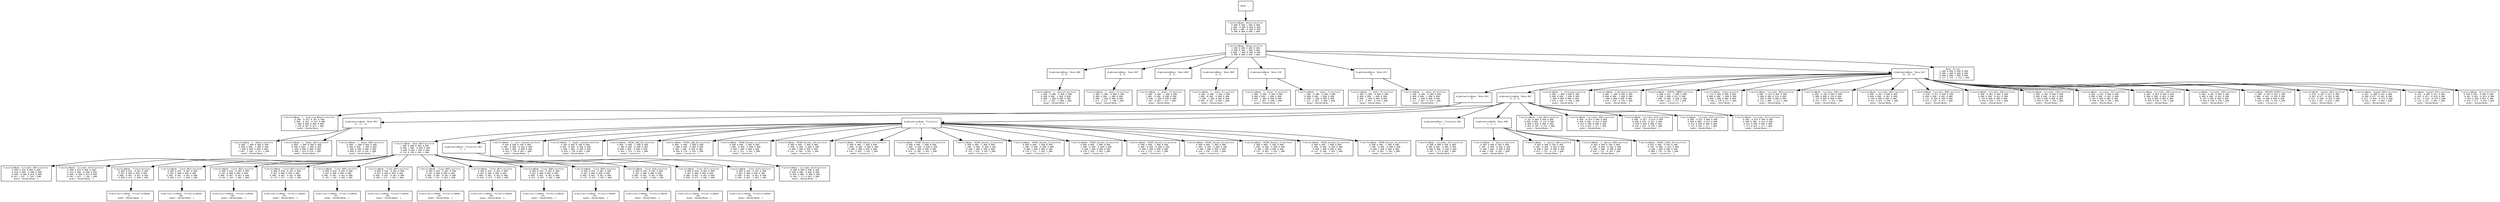 digraph modelgraph {
	node [shape=Box fontname="Consolas" fontsize="7"];
	"_173f18300bde038bd05d022ca2dfca4d" [label="Node '_'"];
	"Bonetransform_b0ff56d3011db6c5e5951e278c92bbce" [label="TransformNode 'Bonetransform'\n  0.000 0.000 1.000 0.000  \n  1.000 -0.000 0.000 0.000  \n  0.000 1.000 -0.000 0.000  \n  0.000 0.000 0.000 1.000  "];
	"Bonetransform_9e6fe457768a4eb195226ea1372d7384" [label="TransformNode 'Bonetransform'\n  1.000 0.000 0.000 0.000  \n  0.000 0.000 1.000 0.000  \n  0.000 -1.000 0.000 0.000  \n  0.000 0.000 0.000 1.000  "];
	"Bone.006_52a4b14cb0e60e35160f006a9a9a4b38" [label="ArgAnimatedBone 'Bone.006'\n9, 8, "];
	"1. wheel2transform_fd30e037f78b3f373ef454c8c99bd1df" [label="TransformNode '1. wheel2transform'\n  -1.000 -0.000 -0.000 0.000  \n  0.000 0.000 -1.000 0.000  \n  0.000 -1.000 0.000 0.000  \n  1.313 -2.483 -2.880 1.000  \nmodel::RenderNode: 1"];
	"Bone.007_053bc43219a339148046946e280576bc" [label="ArgAnimatedBone 'Bone.007'\n9, 8, "];
	"1. wheel 1transform_04f28f9e5e25515a4595c6db6fc90823" [label="TransformNode '1. wheel 1transform'\n  -1.000 -0.000 -0.000 0.000  \n  0.000 0.000 -1.000 0.000  \n  0.000 -1.000 0.000 0.000  \n  1.313 -2.511 -1.208 1.000  \nmodel::RenderNode: 1"];
	"Bone.008_6eb17943ab06268e7fc711d9339a0e44" [label="ArgAnimatedBone 'Bone.008'\n9, 8, "];
	"1. wheel 5transform_930f89d60ecde4dfa4f23d34196dbd54" [label="TransformNode '1. wheel 5transform'\n  -0.000 -0.000 -1.000 0.000  \n  1.000 -0.000 -0.000 0.000  \n  -0.000 -1.000 0.000 0.000  \n  1.203 -0.883 1.313 1.000  \nmodel::RenderNode: 1"];
	"Bone.009_9ea985893682cdfe276e6a90d5f2d546" [label="ArgAnimatedBone 'Bone.009'\n9, 8, "];
	"1. wheel 6transform_d765ab4b74edbdca20a94f4fbf660ee5" [label="TransformNode '1. wheel 6transform'\n  -0.000 -0.000 -1.000 0.000  \n  1.000 -0.000 -0.000 0.000  \n  -0.000 -1.000 0.000 0.000  \n  0.005 -0.242 -0.004 1.000  \nmodel::RenderNode: 1"];
	"Bone.010_b02178c15ab4be3d47e1421b97061074" [label="ArgAnimatedBone 'Bone.010'\n8, "];
	"1. wheel 3transform_140758040098ff28376773c23e5f9d01" [label="TransformNode '1. wheel 3transform'\n  -1.000 -0.000 -0.000 0.000  \n  0.000 0.000 -1.000 0.000  \n  0.000 -1.000 0.000 0.000  \n  1.313 -2.483 -6.800 1.000  \nmodel::RenderNode: 1"];
	"1. wheel 7transform_8812b938b16f1c7c5e4283e06c9c4e2e" [label="TransformNode '1. wheel 7transform'\n  -1.000 -0.000 -0.000 0.000  \n  0.000 0.000 -1.000 0.000  \n  0.000 -1.000 0.000 0.000  \n  1.313 -2.483 -6.800 1.000  \nmodel::RenderNode: 1"];
	"Bone.011_6c7311044ff2adb6e8d47e638debd067" [label="ArgAnimatedBone 'Bone.011'\n8, "];
	"1. wheel 4transform_dcaa345714a72f4ebb8750f620ffa92e" [label="TransformNode '1. wheel 4transform'\n  -1.000 -0.000 -0.000 0.000  \n  0.000 0.000 -1.000 0.000  \n  0.000 -1.000 0.000 0.000  \n  1.313 -2.483 -8.528 1.000  \nmodel::RenderNode: 1"];
	"1. wheel 8transform_1ec33139ccbb7241dc0f4b71c1e4ef38" [label="TransformNode '1. wheel 8transform'\n  -1.000 -0.000 -0.000 0.000  \n  0.000 0.000 -1.000 0.000  \n  0.000 -1.000 0.000 0.000  \n  1.313 -2.483 -8.528 1.000  \nmodel::RenderNode: 1"];
	"Bone.012_b3966bbb205f9e09914418f9bd2e34e2" [label="ArgAnimatedBone 'Bone.012'\n21, 20, 22, "];
	"Bone.014_32cdfe23bd375dce3e2300978d8b6235" [label="ArgAnimationNode 'Bone.014'\n9, "];
	"1. Steering Wheeltransform_6d58fde4a6de98b29fbc654bb0358834" [label="TransformNode '1. Steering Wheeltransform'\n  0.000 -0.953 0.302 0.000  \n  0.000 -0.302 -0.953 0.000  \n  1.000 0.000 0.000 0.000  \n  2.294 0.307 0.055 1.000  \nmodel::RenderNode: 1"];
	"Bone.001_c56043034a5b3f4c66cab21a22bdc471" [label="ArgAnimationNode 'Bone.001'\n0, 0, 0, "];
	"Bone.002_fe6e7dd0f3ff3b4975729f700a0813c7" [label="ArgAnimationNode 'Bone.002'\n11, 11, 11, "];
	"1. Radartransform_d08e57a5637e6f5f15c0724753802310" [label="TransformNode '1. Radartransform'\n  0.000 -1.000 0.000 0.000  \n  0.000 0.000 -1.000 0.000  \n  1.000 0.000 0.000 0.000  \n  1.683 -1.609 -8.911 1.000  \nmodel::RenderNode: 1"];
	"1. Radar.001transform_cec3004e4b75c0de99caeca9be9c7d66" [label="TransformNode '1. Radar.001transform'\n  0.000 -1.000 0.000 0.000  \n  0.000 0.000 -1.000 0.000  \n  1.000 0.000 0.000 0.000  \n  0.000 1.424 0.470 1.000  \nmodel::RenderNode: 1"];
	"1. Radar.002transform_2602cb82e76a843282f45ff3d00862c9" [label="TransformNode '1. Radar.002transform'\n  0.000 -1.000 0.000 0.000  \n  0.000 0.000 -1.000 0.000  \n  1.000 0.000 0.000 0.000  \n  0.000 0.445 0.396 1.000  \nmodel::RenderNode: 1"];
	"Elevation_2127b334e9b1f1fea62921d95f71486f" [label="ArgAnimationNode 'Elevation'\n1, 1, 1, "];
	"Bone.005transform_c14c305d431a983318a25b34d0f79429" [label="TransformNode 'Bone.005transform'\n  1.000 0.000 0.000 0.000  \n  -0.000 1.000 -0.000 0.000  \n  -0.000 0.000 1.000 0.000  \n  0.318 0.590 0.049 1.000  "];
	"Cylinder.005transform_661f4535461344d3c5bc7fa759801708" [label="TransformNode 'Cylinder.005transform'\n  0.000 0.018 0.000 0.000  \n  -0.018 0.000 -0.000 0.000  \n  -0.000 -0.000 0.018 0.000  \n  0.203 1.647 -1.760 1.000  \nmodel::RenderNode: 1"];
	"Cylinder.015transform_857b7668d77ea4b6555522bd6571afcf" [label="TransformNode 'Cylinder.015transform'\n  0.000 0.019 0.000 0.000  \n  -0.019 0.000 -0.000 0.000  \n  -0.000 -0.000 0.019 0.000  \n  -0.091 1.652 -1.786 1.000  \nmodel::RenderNode: 1"];
	"flashtransform_ab44fa1e69a4005a03def4d800be4265" [label="TransformNode 'flashtransform'\n  -0.000 0.050 -0.001 0.000  \n  0.061 0.000 0.000 0.000  \n  0.000 -0.001 -0.061 0.000  \n  -0.809 0.422 -2.860 1.000  "];
	"VisibilityNode_69083d9d9bb390fc0420ffb62a3446fa" [label="ArgVisibilityNode 'VisibilityNode'\n23, \nmodel::RenderNode: 1"];
	"flash.001transform_d8f988597945762b18024db4db58a945" [label="TransformNode 'flash.001transform'\n  -0.000 0.050 -0.001 0.000  \n  0.061 0.000 0.000 0.000  \n  0.000 -0.001 -0.061 0.000  \n  -0.809 3.217 -2.860 1.000  "];
	"VisibilityNode_d0e0f234b417aa9970649cd8f930b854" [label="ArgVisibilityNode 'VisibilityNode'\n188, \nmodel::RenderNode: 1"];
	"flash.002transform_10b7e987ad9fa51caa21356456a2488e" [label="TransformNode 'flash.002transform'\n  -0.000 0.050 -0.001 0.000  \n  0.061 0.000 0.000 0.000  \n  0.000 -0.001 -0.061 0.000  \n  -0.452 1.344 -3.082 1.000  "];
	"VisibilityNode_32355c3c0a20b310d7229796f33874ae" [label="ArgVisibilityNode 'VisibilityNode'\n189, \nmodel::RenderNode: 1"];
	"flash.003transform_699f0567356ca62f68c71f76aab20553" [label="TransformNode 'flash.003transform'\n  -0.000 0.050 -0.001 0.000  \n  0.061 0.000 0.000 0.000  \n  0.000 -0.001 -0.061 0.000  \n  -0.179 1.557 -3.082 1.000  "];
	"VisibilityNode_cb57aa8c2e58fd87f7f7d70764d5f31e" [label="ArgVisibilityNode 'VisibilityNode'\n192, \nmodel::RenderNode: 1"];
	"flash.004transform_dd28b83fe6c57b3621e2d4a550f146e4" [label="TransformNode 'flash.004transform'\n  -0.000 0.050 -0.001 0.000  \n  0.061 0.000 0.000 0.000  \n  0.000 -0.001 -0.061 0.000  \n  -0.181 1.344 -3.082 1.000  "];
	"VisibilityNode_4c9e9dd50a5ee17ea2af3e415825c78c" [label="ArgVisibilityNode 'VisibilityNode'\n193, \nmodel::RenderNode: 1"];
	"flash.005transform_5364ce9ac35ccb5d2bdbbbff99a864e8" [label="TransformNode 'flash.005transform'\n  -0.000 0.050 -0.001 0.000  \n  0.061 0.000 0.000 0.000  \n  0.000 -0.001 -0.061 0.000  \n  0.098 1.557 -3.082 1.000  "];
	"VisibilityNode_43ecb6171913c340026165eb99e5d380" [label="ArgVisibilityNode 'VisibilityNode'\n196, \nmodel::RenderNode: 1"];
	"flash.006transform_679694120c71910102abfe05f6cf6a8e" [label="TransformNode 'flash.006transform'\n  -0.000 0.050 -0.001 0.000  \n  0.061 0.000 0.000 0.000  \n  0.000 -0.001 -0.061 0.000  \n  0.096 1.344 -3.082 1.000  "];
	"VisibilityNode_9e5bced290ad1dff3c871dd3cd58d03e" [label="ArgVisibilityNode 'VisibilityNode'\n197, \nmodel::RenderNode: 1"];
	"flash.007transform_123574e959686def43697578329e0fbf" [label="TransformNode 'flash.007transform'\n  -0.000 0.050 -0.001 0.000  \n  0.061 0.000 0.000 0.000  \n  0.000 -0.001 -0.061 0.000  \n  -0.449 -0.675 -3.082 1.000  "];
	"VisibilityNode_268ce29b3dd7b0f3ae322735b404e7dc" [label="ArgVisibilityNode 'VisibilityNode'\n190, \nmodel::RenderNode: 1"];
	"flash.008transform_410cf3edafff969bea2ea6c033b4c10c" [label="TransformNode 'flash.008transform'\n  -0.000 0.050 -0.001 0.000  \n  0.061 0.000 0.000 0.000  \n  0.000 -0.001 -0.061 0.000  \n  -0.452 -0.887 -3.082 1.000  "];
	"VisibilityNode_badf159781039db434468ae16454a741" [label="ArgVisibilityNode 'VisibilityNode'\n191, \nmodel::RenderNode: 1"];
	"flash.009transform_9395c5c2bf3b2e861bf8ada1d5b89ff8" [label="TransformNode 'flash.009transform'\n  -0.000 0.050 -0.001 0.000  \n  0.061 0.000 0.000 0.000  \n  0.000 -0.001 -0.061 0.000  \n  -0.179 -0.675 -3.082 1.000  "];
	"VisibilityNode_b9f41ff4879b25fa2155163d38516203" [label="ArgVisibilityNode 'VisibilityNode'\n194, \nmodel::RenderNode: 1"];
	"flash.010transform_691b349fe800aa8b070ef78508320aee" [label="TransformNode 'flash.010transform'\n  -0.000 0.050 -0.001 0.000  \n  0.061 0.000 0.000 0.000  \n  0.000 -0.001 -0.061 0.000  \n  -0.181 -0.887 -3.082 1.000  "];
	"VisibilityNode_f56385e719868d10871f92892b65cbf4" [label="ArgVisibilityNode 'VisibilityNode'\n195, \nmodel::RenderNode: 1"];
	"flash.011transform_a9a44680ed19e11faf4a8ed78930e9ed" [label="TransformNode 'flash.011transform'\n  -0.000 0.050 -0.001 0.000  \n  0.061 0.000 0.000 0.000  \n  0.000 -0.001 -0.061 0.000  \n  0.098 -0.675 -3.082 1.000  "];
	"VisibilityNode_cdf84a98cc667deeaf90cc3ca72885b3" [label="ArgVisibilityNode 'VisibilityNode'\n198, \nmodel::RenderNode: 1"];
	"flash.012transform_248a22761ce1affdb3665c536d399f24" [label="TransformNode 'flash.012transform'\n  -0.000 0.050 -0.001 0.000  \n  0.061 0.000 0.000 0.000  \n  0.000 -0.001 -0.061 0.000  \n  0.096 -0.887 -3.082 1.000  "];
	"VisibilityNode_8fc5bb53ea1cd4abca6810b58976e6b9" [label="ArgVisibilityNode 'VisibilityNode'\n199, \nmodel::RenderNode: 1"];
	"Elevation.001_9770b26ef97a4d75e5a1129a029441d0" [label="ArgAnimatedBone 'Elevation.001'\n1, 1, "];
	"Cylinder.013transform_c642de24e651b686426ece7e703667e2" [label="TransformNode 'Cylinder.013transform'\n  -0.000 0.000 0.006 0.000  \n  0.000 0.006 -0.000 0.000  \n  -0.006 0.000 -0.000 0.000  \n  -0.003 2.173 0.662 1.000  \nmodel::RenderNode: 1"];
	"1. Left Cannontransform_510fa62e8b76b7a184bff051e21529d2" [label="TransformNode '1. Left Cannontransform'\n  0.866 0.000 0.500 0.000  \n  0.500 -0.000 -0.866 0.000  \n  -0.000 1.000 -0.000 0.000  \n  -0.024 1.790 0.003 1.000  \nmodel::RenderNode: 1"];
	"1. Right Cannontransform_9bbbcad5228042c3e3ef79893776e1a2" [label="TransformNode '1. Right Cannontransform'\n  0.866 0.000 0.500 0.000  \n  0.500 -0.000 -0.866 0.000  \n  -0.000 1.000 -0.000 0.000  \n  -0.024 1.790 0.003 1.000  \nmodel::RenderNode: 1"];
	"POINT_GUN_01transform_cf45eca06e978c079c28d05bb88658f6" [label="TransformNode 'POINT_GUN_01transform'\n  0.000 -0.000 -1.000 0.000  \n  -1.000 0.000 -0.000 0.000  \n  0.000 1.000 -0.000 0.000  \n  -0.064 1.729 -2.826 1.000  \nmodel::Connector: 1"];
	"POINT_GUN_02transform_aee17357b202af02079454ce36879ca2" [label="TransformNode 'POINT_GUN_02transform'\n  0.000 -0.000 -1.000 0.000  \n  -1.000 0.000 -0.000 0.000  \n  0.000 1.000 -0.000 0.000  \n  -0.064 0.138 -2.826 1.000  \nmodel::Connector: 1"];
	"POINT_Rocket_1transform_78dc428a0df56af836e3deffecfc2a40" [label="TransformNode 'POINT_Rocket_1transform'\n  0.000 0.000 -1.000 0.000  \n  -1.000 -0.000 -0.000 0.000  \n  -0.000 1.000 0.000 0.000  \n  -0.143 2.152 -3.042 1.000  \nmodel::Connector: 1"];
	"POINT_Rocket_10transform_c23822baf1fff2e2362a5f3fe3be9cb3" [label="TransformNode 'POINT_Rocket_10transform'\n  0.000 0.000 -1.000 0.000  \n  -1.000 -0.000 -0.000 0.000  \n  -0.000 1.000 0.000 0.000  \n  0.156 -0.306 -3.042 1.000  \nmodel::Connector: 1"];
	"POINT_Rocket_11transform_1cee834964b8c5956299bc759d84dad2" [label="TransformNode 'POINT_Rocket_11transform'\n  0.000 0.000 -1.000 0.000  \n  -1.000 -0.000 -0.000 0.000  \n  -0.000 1.000 0.000 0.000  \n  0.416 -0.083 -3.042 1.000  \nmodel::Connector: 1"];
	"POINT_Rocket_12transform_75087053f3212d1d46305dc7542c76f4" [label="TransformNode 'POINT_Rocket_12transform'\n  0.000 0.000 -1.000 0.000  \n  -1.000 -0.000 -0.000 0.000  \n  -0.000 1.000 0.000 0.000  \n  0.416 -0.306 -3.042 1.000  \nmodel::Connector: 1"];
	"POINT_Rocket_2transform_8ac78367c00a8402fcc551e94db32766" [label="TransformNode 'POINT_Rocket_2transform'\n  0.000 0.000 -1.000 0.000  \n  -1.000 -0.000 -0.000 0.000  \n  -0.000 1.000 0.000 0.000  \n  -0.143 1.928 -3.042 1.000  \nmodel::Connector: 1"];
	"POINT_Rocket_3transform_b4e737a1545c5a404d8b7848b383e608" [label="TransformNode 'POINT_Rocket_3transform'\n  0.000 0.000 -1.000 0.000  \n  -1.000 -0.000 -0.000 0.000  \n  -0.000 1.000 0.000 0.000  \n  0.156 2.152 -3.042 1.000  \nmodel::Connector: 1"];
	"POINT_Rocket_4transform_c09912f042e7d764f319de1817ed20de" [label="TransformNode 'POINT_Rocket_4transform'\n  0.000 0.000 -1.000 0.000  \n  -1.000 -0.000 -0.000 0.000  \n  -0.000 1.000 0.000 0.000  \n  0.156 1.928 -3.042 1.000  \nmodel::Connector: 1"];
	"POINT_Rocket_5transform_235cc110666d99e0b5d8a77320ba9b5a" [label="TransformNode 'POINT_Rocket_5transform'\n  0.000 0.000 -1.000 0.000  \n  -1.000 -0.000 -0.000 0.000  \n  -0.000 1.000 0.000 0.000  \n  0.416 2.152 -3.042 1.000  \nmodel::Connector: 1"];
	"POINT_Rocket_6transform_d5542f7105e70a915cdd75f345582dae" [label="TransformNode 'POINT_Rocket_6transform'\n  0.000 0.000 -1.000 0.000  \n  -1.000 -0.000 -0.000 0.000  \n  -0.000 1.000 0.000 0.000  \n  0.416 1.928 -3.042 1.000  \nmodel::Connector: 1"];
	"POINT_Rocket_7transform_3d53eb135d0b12a9a7dfb8d18fcecfa9" [label="TransformNode 'POINT_Rocket_7transform'\n  0.000 0.000 -1.000 0.000  \n  -1.000 -0.000 -0.000 0.000  \n  -0.000 1.000 0.000 0.000  \n  -0.143 -0.083 -3.042 1.000  \nmodel::Connector: 1"];
	"POINT_Rocket_8transform_7236eeaa0ee18605140c0b9de7b74769" [label="TransformNode 'POINT_Rocket_8transform'\n  0.000 0.000 -1.000 0.000  \n  -1.000 -0.000 -0.000 0.000  \n  -0.000 1.000 0.000 0.000  \n  -0.143 -0.306 -3.042 1.000  \nmodel::Connector: 1"];
	"POINT_Rocket_9transform_8a3135b008803be3be9f30ea4c4557f5" [label="TransformNode 'POINT_Rocket_9transform'\n  0.000 0.000 -1.000 0.000  \n  -1.000 -0.000 -0.000 0.000  \n  -0.000 1.000 0.000 0.000  \n  0.156 -0.083 -3.042 1.000  \nmodel::Connector: 1"];
	"Elevation.002_1985faaa0d1d4743979b01671ed32f3e" [label="ArgAnimatedBone 'Elevation.002'\n1, 1, "];
	"Cylinder.011transform_5c0300f36030e5a3a08c1e1011638693" [label="TransformNode 'Cylinder.011transform'\n  -0.000 0.000 0.006 0.000  \n  0.000 0.006 -0.000 0.000  \n  -0.006 0.000 -0.000 0.000  \n  -0.007 2.173 0.004 1.000  \nmodel::RenderNode: 1"];
	"Bone.004_4297fea9ceb7fad5daf92f73c793616c" [label="ArgAnimationNode 'Bone.004'\n1, 1, 1, "];
	"1. Opticstransform_40ce2d207a53771494c0445575d8759a" [label="TransformNode '1. Opticstransform'\n  0.866 0.000 0.500 0.000  \n  0.500 -0.000 -0.866 0.000  \n  -0.000 1.000 -0.000 0.000  \n  0.006 1.998 -0.002 1.000  \nmodel::RenderNode: 1"];
	"1. Optics.001transform_ebe157002d6717745060e21264599371" [label="TransformNode '1. Optics.001transform'\n  0.866 0.000 0.500 0.000  \n  0.500 -0.000 -0.866 0.000  \n  -0.000 1.000 -0.000 0.000  \n  0.015 1.755 -0.178 1.000  \nmodel::RenderNode: 1"];
	"1. Optics.002transform_c8c0b3097480d69f33deab51fae08ca9" [label="TransformNode '1. Optics.002transform'\n  0.866 0.000 0.500 0.000  \n  0.500 -0.000 -0.866 0.000  \n  -0.000 1.000 -0.000 0.000  \n  0.016 1.755 -0.203 1.000  \nmodel::RenderNode: 1"];
	"POINT_SIGHT_01transform_3142838aa44f654cd9585bd25cef6e10" [label="TransformNode 'POINT_SIGHT_01transform'\n  0.042 0.000 -0.999 0.000  \n  -0.999 -0.000 -0.042 0.000  \n  -0.000 1.000 0.000 0.000  \n  -0.008 1.795 -0.206 1.000  \nmodel::Connector: 1"];
	"Cube.001transform_9af63940e9e5cea45f2560f95958dd28" [label="TransformNode 'Cube.001transform'\n  0.187 0.000 0.000 0.000  \n  0.000 0.000 -0.139 0.000  \n  0.000 0.036 0.000 0.000  \n  -0.965 0.385 -0.414 1.000  \nmodel::RenderNode: 1"];
	"Cylinder.002transform_7a52c9b85cd57e6748292a2d7ba0ca53" [label="TransformNode 'Cylinder.002transform'\n  0.000 -0.014 0.000 0.000  \n  0.000 0.000 -0.014 0.000  \n  0.014 0.000 0.000 0.000  \n  1.315 0.645 1.117 1.000  \nmodel::RenderNode: 1"];
	"Cylinder.014transform_8e3729042849a4b531354b538f98af91" [label="TransformNode 'Cylinder.014transform'\n  0.000 -0.051 -0.029 0.000  \n  0.000 0.029 -0.051 0.000  \n  0.058 0.000 0.000 0.000  \n  0.638 1.029 -0.799 1.000  \nmodel::RenderNode: 1"];
	"Cylinder.027transform_e755cf6239589b423382df435601471f" [label="TransformNode 'Cylinder.027transform'\n  0.000 -0.014 0.000 0.000  \n  0.000 0.000 -0.014 0.000  \n  0.014 0.000 0.000 0.000  \n  1.315 0.645 1.117 1.000  \nmodel::RenderNode: 1"];
	"Cylinder.037transform_ed9b7bec597e6d14fa8d3e6ce8b362f0" [label="TransformNode 'Cylinder.037transform'\n  0.000 -0.014 0.000 0.000  \n  0.000 0.000 -0.014 0.000  \n  0.014 0.000 0.000 0.000  \n  1.315 0.645 1.117 1.000  \nmodel::RenderNode: 1"];
	"1. Gratingstransform_100d337c0cdef6cd2da1130a3b96b09e" [label="TransformNode '1. Gratingstransform'\n  0.000 -1.000 0.000 0.000  \n  0.000 0.000 -1.000 0.000  \n  1.000 0.000 0.000 0.000  \n  1.634 1.930 -4.796 1.000  \nmodel::RenderNode: 1"];
	"2.Windowstransform_266ef6e20ecaa9b452b571a1f7dc18ff" [label="TransformNode '2.Windowstransform'\n  0.000 -1.000 0.000 0.000  \n  0.000 0.000 -1.000 0.000  \n  1.000 0.000 0.000 0.000  \n  1.634 1.930 -4.796 1.000  \nmodel::RenderNode: 1"];
	"CENTER_TOWERtransform_609f9796b13d304f68f5c00a9ffd033f" [label="TransformNode 'CENTER_TOWERtransform'\n  -0.000 0.012 -1.000 0.000  \n  0.000 1.000 0.012 0.000  \n  1.000 -0.000 -0.000 0.000  \n  -0.069 2.852 2.153 1.000  \nmodel::Connector: 1"];
	"Cubetransform_0543f18bf67baadf551b08b8393fea3c" [label="TransformNode 'Cubetransform'\n  1.274 0.000 0.000 0.000  \n  0.000 0.000 -1.000 0.000  \n  0.000 1.000 0.000 0.000  \n  -0.106 1.170 4.212 1.000  \nmodel::ShellNode: 1"];
	"Cylinder.003transform_5f5df2a090d3e3ac0fc91b3da5a69e6e" [label="TransformNode 'Cylinder.003transform'\n  0.000 -0.244 0.000 0.000  \n  0.000 0.000 0.516 0.000  \n  1.040 0.000 0.000 0.000  \n  -0.225 3.088 -3.315 1.000  \nmodel::RenderNode: 1"];
	"Cylinder.004transform_4c3739791adf1267930e99da943735ed" [label="TransformNode 'Cylinder.004transform'\n  0.000 -0.260 0.000 0.000  \n  0.000 0.000 0.550 0.000  \n  1.107 0.000 0.000 0.000  \n  -0.241 3.075 -3.325 1.000  \nmodel::RenderNode: 1"];
	"Cylinder.007transform_9307cabf738b1530a81864d955fbb161" [label="TransformNode 'Cylinder.007transform'\n  0.000 -0.061 0.000 0.000  \n  0.000 0.000 -0.061 0.000  \n  0.104 0.000 0.000 0.000  \n  -0.052 2.019 -3.984 1.000  \nmodel::RenderNode: 1"];
	"Cylinder.008transform_a5814df14f1dc104249dfb621b27bf12" [label="TransformNode 'Cylinder.008transform'\n  -0.038 -0.071 0.000 0.000  \n  0.000 0.000 -0.081 0.000  \n  0.123 -0.066 0.000 0.000  \n  0.931 2.528 -0.422 1.000  \nmodel::RenderNode: 1"];
	"Cylinder.095transform_d5d93b87caa7a9ce17320d938ddd3665" [label="TransformNode 'Cylinder.095transform'\n  0.000 -0.061 0.000 0.000  \n  0.000 0.000 -0.061 0.000  \n  0.104 0.000 0.000 0.000  \n  -0.050 0.598 3.749 1.000  \nmodel::RenderNode: 1"];
	"Cylinder.158transform_2df1e215ec008a56edf20980bbb415e1" [label="TransformNode 'Cylinder.158transform'\n  0.000 -0.061 0.000 0.000  \n  0.000 0.000 -0.061 0.000  \n  0.104 0.000 0.000 0.000  \n  -0.050 0.598 3.749 1.000  \nmodel::RenderNode: 1"];
	"Cylinder.161transform_a392dd2a4a0a8543d3fe784a88820948" [label="TransformNode 'Cylinder.161transform'\n  0.000 -0.061 0.000 0.000  \n  0.000 0.000 -0.061 0.000  \n  0.104 0.000 0.000 0.000  \n  -0.050 0.598 3.749 1.000  \nmodel::RenderNode: 1"];
	"Cylinder.269transform_ee740af91472bec6cca00af954949847" [label="TransformNode 'Cylinder.269transform'\n  0.000 -0.061 0.000 0.000  \n  0.000 0.000 -0.061 0.000  \n  0.104 0.000 0.000 0.000  \n  -0.050 0.598 3.749 1.000  \nmodel::RenderNode: 1"];
	"Cylinder.589transform_e3b9586c696d1e0fc1db4c2eda48c825" [label="TransformNode 'Cylinder.589transform'\n  0.000 -0.061 0.000 0.000  \n  0.000 0.000 -0.061 0.000  \n  0.104 0.000 0.000 0.000  \n  -0.050 0.598 3.749 1.000  \nmodel::RenderNode: 1"];
	"DRIVER_POINTtransform_a9d11ff1dbb5f43f756fc30e99f24149" [label="TransformNode 'DRIVER_POINTtransform'\n  -0.000 -0.999 0.042 0.000  \n  0.000 -0.042 -0.999 0.000  \n  1.000 -0.000 0.000 0.000  \n  -0.668 2.498 -4.564 1.000  \nmodel::Connector: 1"];
	"human2.003transform_e611a444776078037c7b8082779eebce" [label="TransformNode 'human2.003transform'\n  -0.076 -0.007 0.013 0.000  \n  -0.007 0.077 -0.003 0.000  \n  -0.013 -0.004 -0.076 0.000  \n  -0.651 2.041 -4.618 1.000  \nmodel::RenderNode: 1"];
	"human2.004transform_44ed16df5b1f9840013e2410099b12f3" [label="TransformNode 'human2.004transform'\n  -0.083 -0.008 0.036 0.000  \n  -0.008 0.077 -0.001 0.000  \n  -0.031 -0.004 -0.073 0.000  \n  -0.645 2.487 -4.448 1.000  \nmodel::RenderNode: 1"];
	"human2.022transform_c9dae58bfa8e3dce8499905e222e95bd" [label="TransformNode 'human2.022transform'\n  -0.076 -0.004 0.013 0.000  \n  -0.007 0.075 -0.018 0.000  \n  -0.012 -0.019 -0.074 0.000  \n  -0.514 1.191 -4.095 1.000  \nmodel::RenderNode: 1"];
	"Verttransform_dddb4b8ad89fbac29bf0f4300d4cb21a" [label="TransformNode 'Verttransform'\n  0.046 0.003 -0.006 0.000  \n  -0.007 0.001 -0.055 0.000  \n  -0.003 0.048 0.001 0.000  \n  -0.656 2.473 -4.456 1.000  \nmodel::RenderNode: 1"];
	"Driver_79f247444a9d0909c2dddea4df0832f0" [label="Bone 'Driver'\n  1.000 0.000 0.000 0.000  \n  0.000 1.000 0.000 0.000  \n  0.000 0.000 1.000 0.000  \n  -0.127 1.476 -3.535 1.000  "];
	"_173f18300bde038bd05d022ca2dfca4d" -> "Bonetransform_b0ff56d3011db6c5e5951e278c92bbce";
	"Bonetransform_b0ff56d3011db6c5e5951e278c92bbce" -> "Bonetransform_9e6fe457768a4eb195226ea1372d7384";
	"Bonetransform_9e6fe457768a4eb195226ea1372d7384" -> "Bone.006_52a4b14cb0e60e35160f006a9a9a4b38";
	"Bone.006_52a4b14cb0e60e35160f006a9a9a4b38" -> "1. wheel2transform_fd30e037f78b3f373ef454c8c99bd1df";
	"Bonetransform_9e6fe457768a4eb195226ea1372d7384" -> "Bone.007_053bc43219a339148046946e280576bc";
	"Bone.007_053bc43219a339148046946e280576bc" -> "1. wheel 1transform_04f28f9e5e25515a4595c6db6fc90823";
	"Bonetransform_9e6fe457768a4eb195226ea1372d7384" -> "Bone.008_6eb17943ab06268e7fc711d9339a0e44";
	"Bone.008_6eb17943ab06268e7fc711d9339a0e44" -> "1. wheel 5transform_930f89d60ecde4dfa4f23d34196dbd54";
	"Bonetransform_9e6fe457768a4eb195226ea1372d7384" -> "Bone.009_9ea985893682cdfe276e6a90d5f2d546";
	"Bone.009_9ea985893682cdfe276e6a90d5f2d546" -> "1. wheel 6transform_d765ab4b74edbdca20a94f4fbf660ee5";
	"Bonetransform_9e6fe457768a4eb195226ea1372d7384" -> "Bone.010_b02178c15ab4be3d47e1421b97061074";
	"Bone.010_b02178c15ab4be3d47e1421b97061074" -> "1. wheel 3transform_140758040098ff28376773c23e5f9d01";
	"Bone.010_b02178c15ab4be3d47e1421b97061074" -> "1. wheel 7transform_8812b938b16f1c7c5e4283e06c9c4e2e";
	"Bonetransform_9e6fe457768a4eb195226ea1372d7384" -> "Bone.011_6c7311044ff2adb6e8d47e638debd067";
	"Bone.011_6c7311044ff2adb6e8d47e638debd067" -> "1. wheel 4transform_dcaa345714a72f4ebb8750f620ffa92e";
	"Bone.011_6c7311044ff2adb6e8d47e638debd067" -> "1. wheel 8transform_1ec33139ccbb7241dc0f4b71c1e4ef38";
	"Bonetransform_9e6fe457768a4eb195226ea1372d7384" -> "Bone.012_b3966bbb205f9e09914418f9bd2e34e2";
	"Bone.012_b3966bbb205f9e09914418f9bd2e34e2" -> "Bone.014_32cdfe23bd375dce3e2300978d8b6235";
	"Bone.014_32cdfe23bd375dce3e2300978d8b6235" -> "1. Steering Wheeltransform_6d58fde4a6de98b29fbc654bb0358834";
	"Bone.012_b3966bbb205f9e09914418f9bd2e34e2" -> "Bone.001_c56043034a5b3f4c66cab21a22bdc471";
	"Bone.001_c56043034a5b3f4c66cab21a22bdc471" -> "Bone.002_fe6e7dd0f3ff3b4975729f700a0813c7";
	"Bone.002_fe6e7dd0f3ff3b4975729f700a0813c7" -> "1. Radartransform_d08e57a5637e6f5f15c0724753802310";
	"Bone.002_fe6e7dd0f3ff3b4975729f700a0813c7" -> "1. Radar.001transform_cec3004e4b75c0de99caeca9be9c7d66";
	"Bone.002_fe6e7dd0f3ff3b4975729f700a0813c7" -> "1. Radar.002transform_2602cb82e76a843282f45ff3d00862c9";
	"Bone.001_c56043034a5b3f4c66cab21a22bdc471" -> "Elevation_2127b334e9b1f1fea62921d95f71486f";
	"Elevation_2127b334e9b1f1fea62921d95f71486f" -> "Bone.005transform_c14c305d431a983318a25b34d0f79429";
	"Bone.005transform_c14c305d431a983318a25b34d0f79429" -> "Cylinder.005transform_661f4535461344d3c5bc7fa759801708";
	"Bone.005transform_c14c305d431a983318a25b34d0f79429" -> "Cylinder.015transform_857b7668d77ea4b6555522bd6571afcf";
	"Bone.005transform_c14c305d431a983318a25b34d0f79429" -> "flashtransform_ab44fa1e69a4005a03def4d800be4265";
	"flashtransform_ab44fa1e69a4005a03def4d800be4265" -> "VisibilityNode_69083d9d9bb390fc0420ffb62a3446fa";
	"Bone.005transform_c14c305d431a983318a25b34d0f79429" -> "flash.001transform_d8f988597945762b18024db4db58a945";
	"flash.001transform_d8f988597945762b18024db4db58a945" -> "VisibilityNode_d0e0f234b417aa9970649cd8f930b854";
	"Bone.005transform_c14c305d431a983318a25b34d0f79429" -> "flash.002transform_10b7e987ad9fa51caa21356456a2488e";
	"flash.002transform_10b7e987ad9fa51caa21356456a2488e" -> "VisibilityNode_32355c3c0a20b310d7229796f33874ae";
	"Bone.005transform_c14c305d431a983318a25b34d0f79429" -> "flash.003transform_699f0567356ca62f68c71f76aab20553";
	"flash.003transform_699f0567356ca62f68c71f76aab20553" -> "VisibilityNode_cb57aa8c2e58fd87f7f7d70764d5f31e";
	"Bone.005transform_c14c305d431a983318a25b34d0f79429" -> "flash.004transform_dd28b83fe6c57b3621e2d4a550f146e4";
	"flash.004transform_dd28b83fe6c57b3621e2d4a550f146e4" -> "VisibilityNode_4c9e9dd50a5ee17ea2af3e415825c78c";
	"Bone.005transform_c14c305d431a983318a25b34d0f79429" -> "flash.005transform_5364ce9ac35ccb5d2bdbbbff99a864e8";
	"flash.005transform_5364ce9ac35ccb5d2bdbbbff99a864e8" -> "VisibilityNode_43ecb6171913c340026165eb99e5d380";
	"Bone.005transform_c14c305d431a983318a25b34d0f79429" -> "flash.006transform_679694120c71910102abfe05f6cf6a8e";
	"flash.006transform_679694120c71910102abfe05f6cf6a8e" -> "VisibilityNode_9e5bced290ad1dff3c871dd3cd58d03e";
	"Bone.005transform_c14c305d431a983318a25b34d0f79429" -> "flash.007transform_123574e959686def43697578329e0fbf";
	"flash.007transform_123574e959686def43697578329e0fbf" -> "VisibilityNode_268ce29b3dd7b0f3ae322735b404e7dc";
	"Bone.005transform_c14c305d431a983318a25b34d0f79429" -> "flash.008transform_410cf3edafff969bea2ea6c033b4c10c";
	"flash.008transform_410cf3edafff969bea2ea6c033b4c10c" -> "VisibilityNode_badf159781039db434468ae16454a741";
	"Bone.005transform_c14c305d431a983318a25b34d0f79429" -> "flash.009transform_9395c5c2bf3b2e861bf8ada1d5b89ff8";
	"flash.009transform_9395c5c2bf3b2e861bf8ada1d5b89ff8" -> "VisibilityNode_b9f41ff4879b25fa2155163d38516203";
	"Bone.005transform_c14c305d431a983318a25b34d0f79429" -> "flash.010transform_691b349fe800aa8b070ef78508320aee";
	"flash.010transform_691b349fe800aa8b070ef78508320aee" -> "VisibilityNode_f56385e719868d10871f92892b65cbf4";
	"Bone.005transform_c14c305d431a983318a25b34d0f79429" -> "flash.011transform_a9a44680ed19e11faf4a8ed78930e9ed";
	"flash.011transform_a9a44680ed19e11faf4a8ed78930e9ed" -> "VisibilityNode_cdf84a98cc667deeaf90cc3ca72885b3";
	"Bone.005transform_c14c305d431a983318a25b34d0f79429" -> "flash.012transform_248a22761ce1affdb3665c536d399f24";
	"flash.012transform_248a22761ce1affdb3665c536d399f24" -> "VisibilityNode_8fc5bb53ea1cd4abca6810b58976e6b9";
	"Elevation_2127b334e9b1f1fea62921d95f71486f" -> "Elevation.001_9770b26ef97a4d75e5a1129a029441d0";
	"Elevation.001_9770b26ef97a4d75e5a1129a029441d0" -> "Cylinder.013transform_c642de24e651b686426ece7e703667e2";
	"Elevation_2127b334e9b1f1fea62921d95f71486f" -> "1. Left Cannontransform_510fa62e8b76b7a184bff051e21529d2";
	"Elevation_2127b334e9b1f1fea62921d95f71486f" -> "1. Right Cannontransform_9bbbcad5228042c3e3ef79893776e1a2";
	"Elevation_2127b334e9b1f1fea62921d95f71486f" -> "POINT_GUN_01transform_cf45eca06e978c079c28d05bb88658f6";
	"Elevation_2127b334e9b1f1fea62921d95f71486f" -> "POINT_GUN_02transform_aee17357b202af02079454ce36879ca2";
	"Elevation_2127b334e9b1f1fea62921d95f71486f" -> "POINT_Rocket_1transform_78dc428a0df56af836e3deffecfc2a40";
	"Elevation_2127b334e9b1f1fea62921d95f71486f" -> "POINT_Rocket_10transform_c23822baf1fff2e2362a5f3fe3be9cb3";
	"Elevation_2127b334e9b1f1fea62921d95f71486f" -> "POINT_Rocket_11transform_1cee834964b8c5956299bc759d84dad2";
	"Elevation_2127b334e9b1f1fea62921d95f71486f" -> "POINT_Rocket_12transform_75087053f3212d1d46305dc7542c76f4";
	"Elevation_2127b334e9b1f1fea62921d95f71486f" -> "POINT_Rocket_2transform_8ac78367c00a8402fcc551e94db32766";
	"Elevation_2127b334e9b1f1fea62921d95f71486f" -> "POINT_Rocket_3transform_b4e737a1545c5a404d8b7848b383e608";
	"Elevation_2127b334e9b1f1fea62921d95f71486f" -> "POINT_Rocket_4transform_c09912f042e7d764f319de1817ed20de";
	"Elevation_2127b334e9b1f1fea62921d95f71486f" -> "POINT_Rocket_5transform_235cc110666d99e0b5d8a77320ba9b5a";
	"Elevation_2127b334e9b1f1fea62921d95f71486f" -> "POINT_Rocket_6transform_d5542f7105e70a915cdd75f345582dae";
	"Elevation_2127b334e9b1f1fea62921d95f71486f" -> "POINT_Rocket_7transform_3d53eb135d0b12a9a7dfb8d18fcecfa9";
	"Elevation_2127b334e9b1f1fea62921d95f71486f" -> "POINT_Rocket_8transform_7236eeaa0ee18605140c0b9de7b74769";
	"Elevation_2127b334e9b1f1fea62921d95f71486f" -> "POINT_Rocket_9transform_8a3135b008803be3be9f30ea4c4557f5";
	"Bone.001_c56043034a5b3f4c66cab21a22bdc471" -> "Elevation.002_1985faaa0d1d4743979b01671ed32f3e";
	"Elevation.002_1985faaa0d1d4743979b01671ed32f3e" -> "Cylinder.011transform_5c0300f36030e5a3a08c1e1011638693";
	"Bone.001_c56043034a5b3f4c66cab21a22bdc471" -> "Bone.004_4297fea9ceb7fad5daf92f73c793616c";
	"Bone.004_4297fea9ceb7fad5daf92f73c793616c" -> "1. Opticstransform_40ce2d207a53771494c0445575d8759a";
	"Bone.004_4297fea9ceb7fad5daf92f73c793616c" -> "1. Optics.001transform_ebe157002d6717745060e21264599371";
	"Bone.004_4297fea9ceb7fad5daf92f73c793616c" -> "1. Optics.002transform_c8c0b3097480d69f33deab51fae08ca9";
	"Bone.004_4297fea9ceb7fad5daf92f73c793616c" -> "POINT_SIGHT_01transform_3142838aa44f654cd9585bd25cef6e10";
	"Bone.001_c56043034a5b3f4c66cab21a22bdc471" -> "Cube.001transform_9af63940e9e5cea45f2560f95958dd28";
	"Bone.001_c56043034a5b3f4c66cab21a22bdc471" -> "Cylinder.002transform_7a52c9b85cd57e6748292a2d7ba0ca53";
	"Bone.001_c56043034a5b3f4c66cab21a22bdc471" -> "Cylinder.014transform_8e3729042849a4b531354b538f98af91";
	"Bone.001_c56043034a5b3f4c66cab21a22bdc471" -> "Cylinder.027transform_e755cf6239589b423382df435601471f";
	"Bone.001_c56043034a5b3f4c66cab21a22bdc471" -> "Cylinder.037transform_ed9b7bec597e6d14fa8d3e6ce8b362f0";
	"Bone.012_b3966bbb205f9e09914418f9bd2e34e2" -> "1. Gratingstransform_100d337c0cdef6cd2da1130a3b96b09e";
	"Bone.012_b3966bbb205f9e09914418f9bd2e34e2" -> "2.Windowstransform_266ef6e20ecaa9b452b571a1f7dc18ff";
	"Bone.012_b3966bbb205f9e09914418f9bd2e34e2" -> "CENTER_TOWERtransform_609f9796b13d304f68f5c00a9ffd033f";
	"Bone.012_b3966bbb205f9e09914418f9bd2e34e2" -> "Cubetransform_0543f18bf67baadf551b08b8393fea3c";
	"Bone.012_b3966bbb205f9e09914418f9bd2e34e2" -> "Cylinder.003transform_5f5df2a090d3e3ac0fc91b3da5a69e6e";
	"Bone.012_b3966bbb205f9e09914418f9bd2e34e2" -> "Cylinder.004transform_4c3739791adf1267930e99da943735ed";
	"Bone.012_b3966bbb205f9e09914418f9bd2e34e2" -> "Cylinder.007transform_9307cabf738b1530a81864d955fbb161";
	"Bone.012_b3966bbb205f9e09914418f9bd2e34e2" -> "Cylinder.008transform_a5814df14f1dc104249dfb621b27bf12";
	"Bone.012_b3966bbb205f9e09914418f9bd2e34e2" -> "Cylinder.095transform_d5d93b87caa7a9ce17320d938ddd3665";
	"Bone.012_b3966bbb205f9e09914418f9bd2e34e2" -> "Cylinder.158transform_2df1e215ec008a56edf20980bbb415e1";
	"Bone.012_b3966bbb205f9e09914418f9bd2e34e2" -> "Cylinder.161transform_a392dd2a4a0a8543d3fe784a88820948";
	"Bone.012_b3966bbb205f9e09914418f9bd2e34e2" -> "Cylinder.269transform_ee740af91472bec6cca00af954949847";
	"Bone.012_b3966bbb205f9e09914418f9bd2e34e2" -> "Cylinder.589transform_e3b9586c696d1e0fc1db4c2eda48c825";
	"Bone.012_b3966bbb205f9e09914418f9bd2e34e2" -> "DRIVER_POINTtransform_a9d11ff1dbb5f43f756fc30e99f24149";
	"Bone.012_b3966bbb205f9e09914418f9bd2e34e2" -> "human2.003transform_e611a444776078037c7b8082779eebce";
	"Bone.012_b3966bbb205f9e09914418f9bd2e34e2" -> "human2.004transform_44ed16df5b1f9840013e2410099b12f3";
	"Bone.012_b3966bbb205f9e09914418f9bd2e34e2" -> "human2.022transform_c9dae58bfa8e3dce8499905e222e95bd";
	"Bone.012_b3966bbb205f9e09914418f9bd2e34e2" -> "Verttransform_dddb4b8ad89fbac29bf0f4300d4cb21a";
	"Bonetransform_9e6fe457768a4eb195226ea1372d7384" -> "Driver_79f247444a9d0909c2dddea4df0832f0";
}
